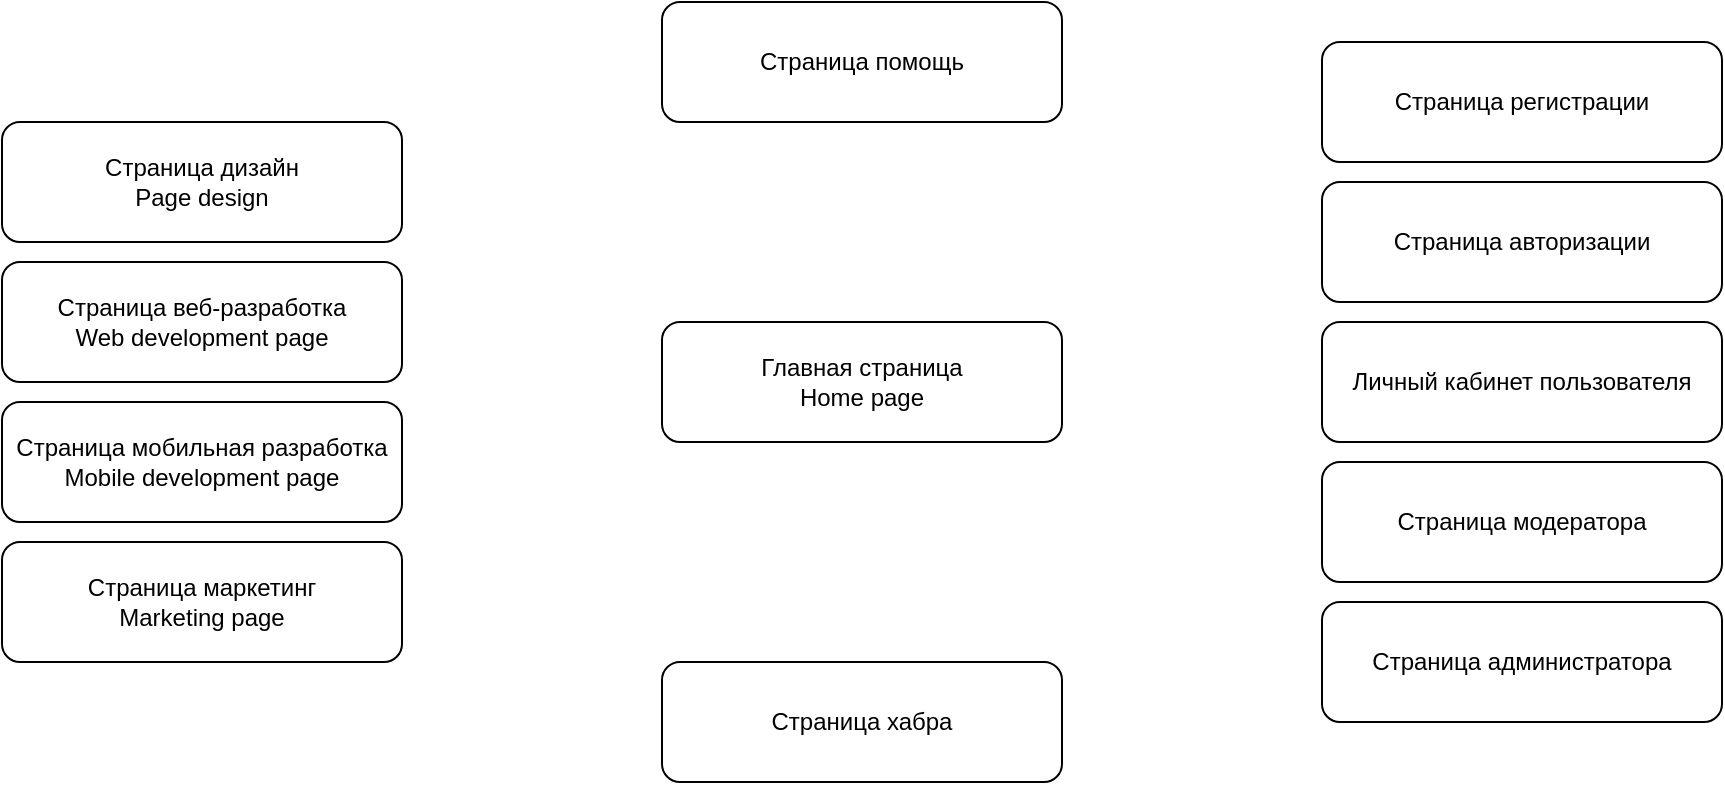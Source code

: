 <mxfile version="14.2.5" type="github">
  <diagram id="zUxbDx-NtFO-UQzZDu3f" name="Page-1">
    <mxGraphModel dx="2062" dy="1097" grid="1" gridSize="10" guides="1" tooltips="1" connect="1" arrows="1" fold="1" page="1" pageScale="1" pageWidth="1169" pageHeight="827" math="0" shadow="0">
      <root>
        <mxCell id="0" />
        <mxCell id="1" parent="0" />
        <mxCell id="sWHFQ5oZg5fBOhKdgctv-2" value="Главная страница&lt;br&gt;Home page" style="rounded=1;whiteSpace=wrap;html=1;" vertex="1" parent="1">
          <mxGeometry x="485" y="379" width="200" height="60" as="geometry" />
        </mxCell>
        <mxCell id="sWHFQ5oZg5fBOhKdgctv-3" value="Страница маркетинг&lt;br&gt;Marketing page" style="rounded=1;whiteSpace=wrap;html=1;" vertex="1" parent="1">
          <mxGeometry x="155" y="489" width="200" height="60" as="geometry" />
        </mxCell>
        <mxCell id="sWHFQ5oZg5fBOhKdgctv-4" value="Страница веб-разработка&lt;br&gt;Web development page" style="rounded=1;whiteSpace=wrap;html=1;" vertex="1" parent="1">
          <mxGeometry x="155" y="349" width="200" height="60" as="geometry" />
        </mxCell>
        <mxCell id="sWHFQ5oZg5fBOhKdgctv-5" value="Страница мобильная разработка&lt;br&gt;Mobile development page" style="rounded=1;whiteSpace=wrap;html=1;" vertex="1" parent="1">
          <mxGeometry x="155" y="419" width="200" height="60" as="geometry" />
        </mxCell>
        <mxCell id="sWHFQ5oZg5fBOhKdgctv-6" value="Страница дизайн&lt;br&gt;Page design" style="rounded=1;whiteSpace=wrap;html=1;" vertex="1" parent="1">
          <mxGeometry x="155" y="279" width="200" height="60" as="geometry" />
        </mxCell>
        <mxCell id="sWHFQ5oZg5fBOhKdgctv-9" value="Личный кабинет пользователя" style="rounded=1;whiteSpace=wrap;html=1;" vertex="1" parent="1">
          <mxGeometry x="815" y="379" width="200" height="60" as="geometry" />
        </mxCell>
        <mxCell id="sWHFQ5oZg5fBOhKdgctv-10" value="Страница регистрации" style="rounded=1;whiteSpace=wrap;html=1;" vertex="1" parent="1">
          <mxGeometry x="815" y="239" width="200" height="60" as="geometry" />
        </mxCell>
        <mxCell id="sWHFQ5oZg5fBOhKdgctv-13" value="Страница авторизации" style="rounded=1;whiteSpace=wrap;html=1;" vertex="1" parent="1">
          <mxGeometry x="815" y="309" width="200" height="60" as="geometry" />
        </mxCell>
        <mxCell id="sWHFQ5oZg5fBOhKdgctv-14" value="Страница хабра" style="rounded=1;whiteSpace=wrap;html=1;" vertex="1" parent="1">
          <mxGeometry x="485" y="549" width="200" height="60" as="geometry" />
        </mxCell>
        <mxCell id="sWHFQ5oZg5fBOhKdgctv-15" value="Страница администратора" style="rounded=1;whiteSpace=wrap;html=1;" vertex="1" parent="1">
          <mxGeometry x="815" y="519" width="200" height="60" as="geometry" />
        </mxCell>
        <mxCell id="sWHFQ5oZg5fBOhKdgctv-16" value="Страница модератора" style="rounded=1;whiteSpace=wrap;html=1;" vertex="1" parent="1">
          <mxGeometry x="815" y="449" width="200" height="60" as="geometry" />
        </mxCell>
        <mxCell id="sWHFQ5oZg5fBOhKdgctv-17" value="Страница помощь" style="rounded=1;whiteSpace=wrap;html=1;" vertex="1" parent="1">
          <mxGeometry x="485" y="219" width="200" height="60" as="geometry" />
        </mxCell>
      </root>
    </mxGraphModel>
  </diagram>
</mxfile>
